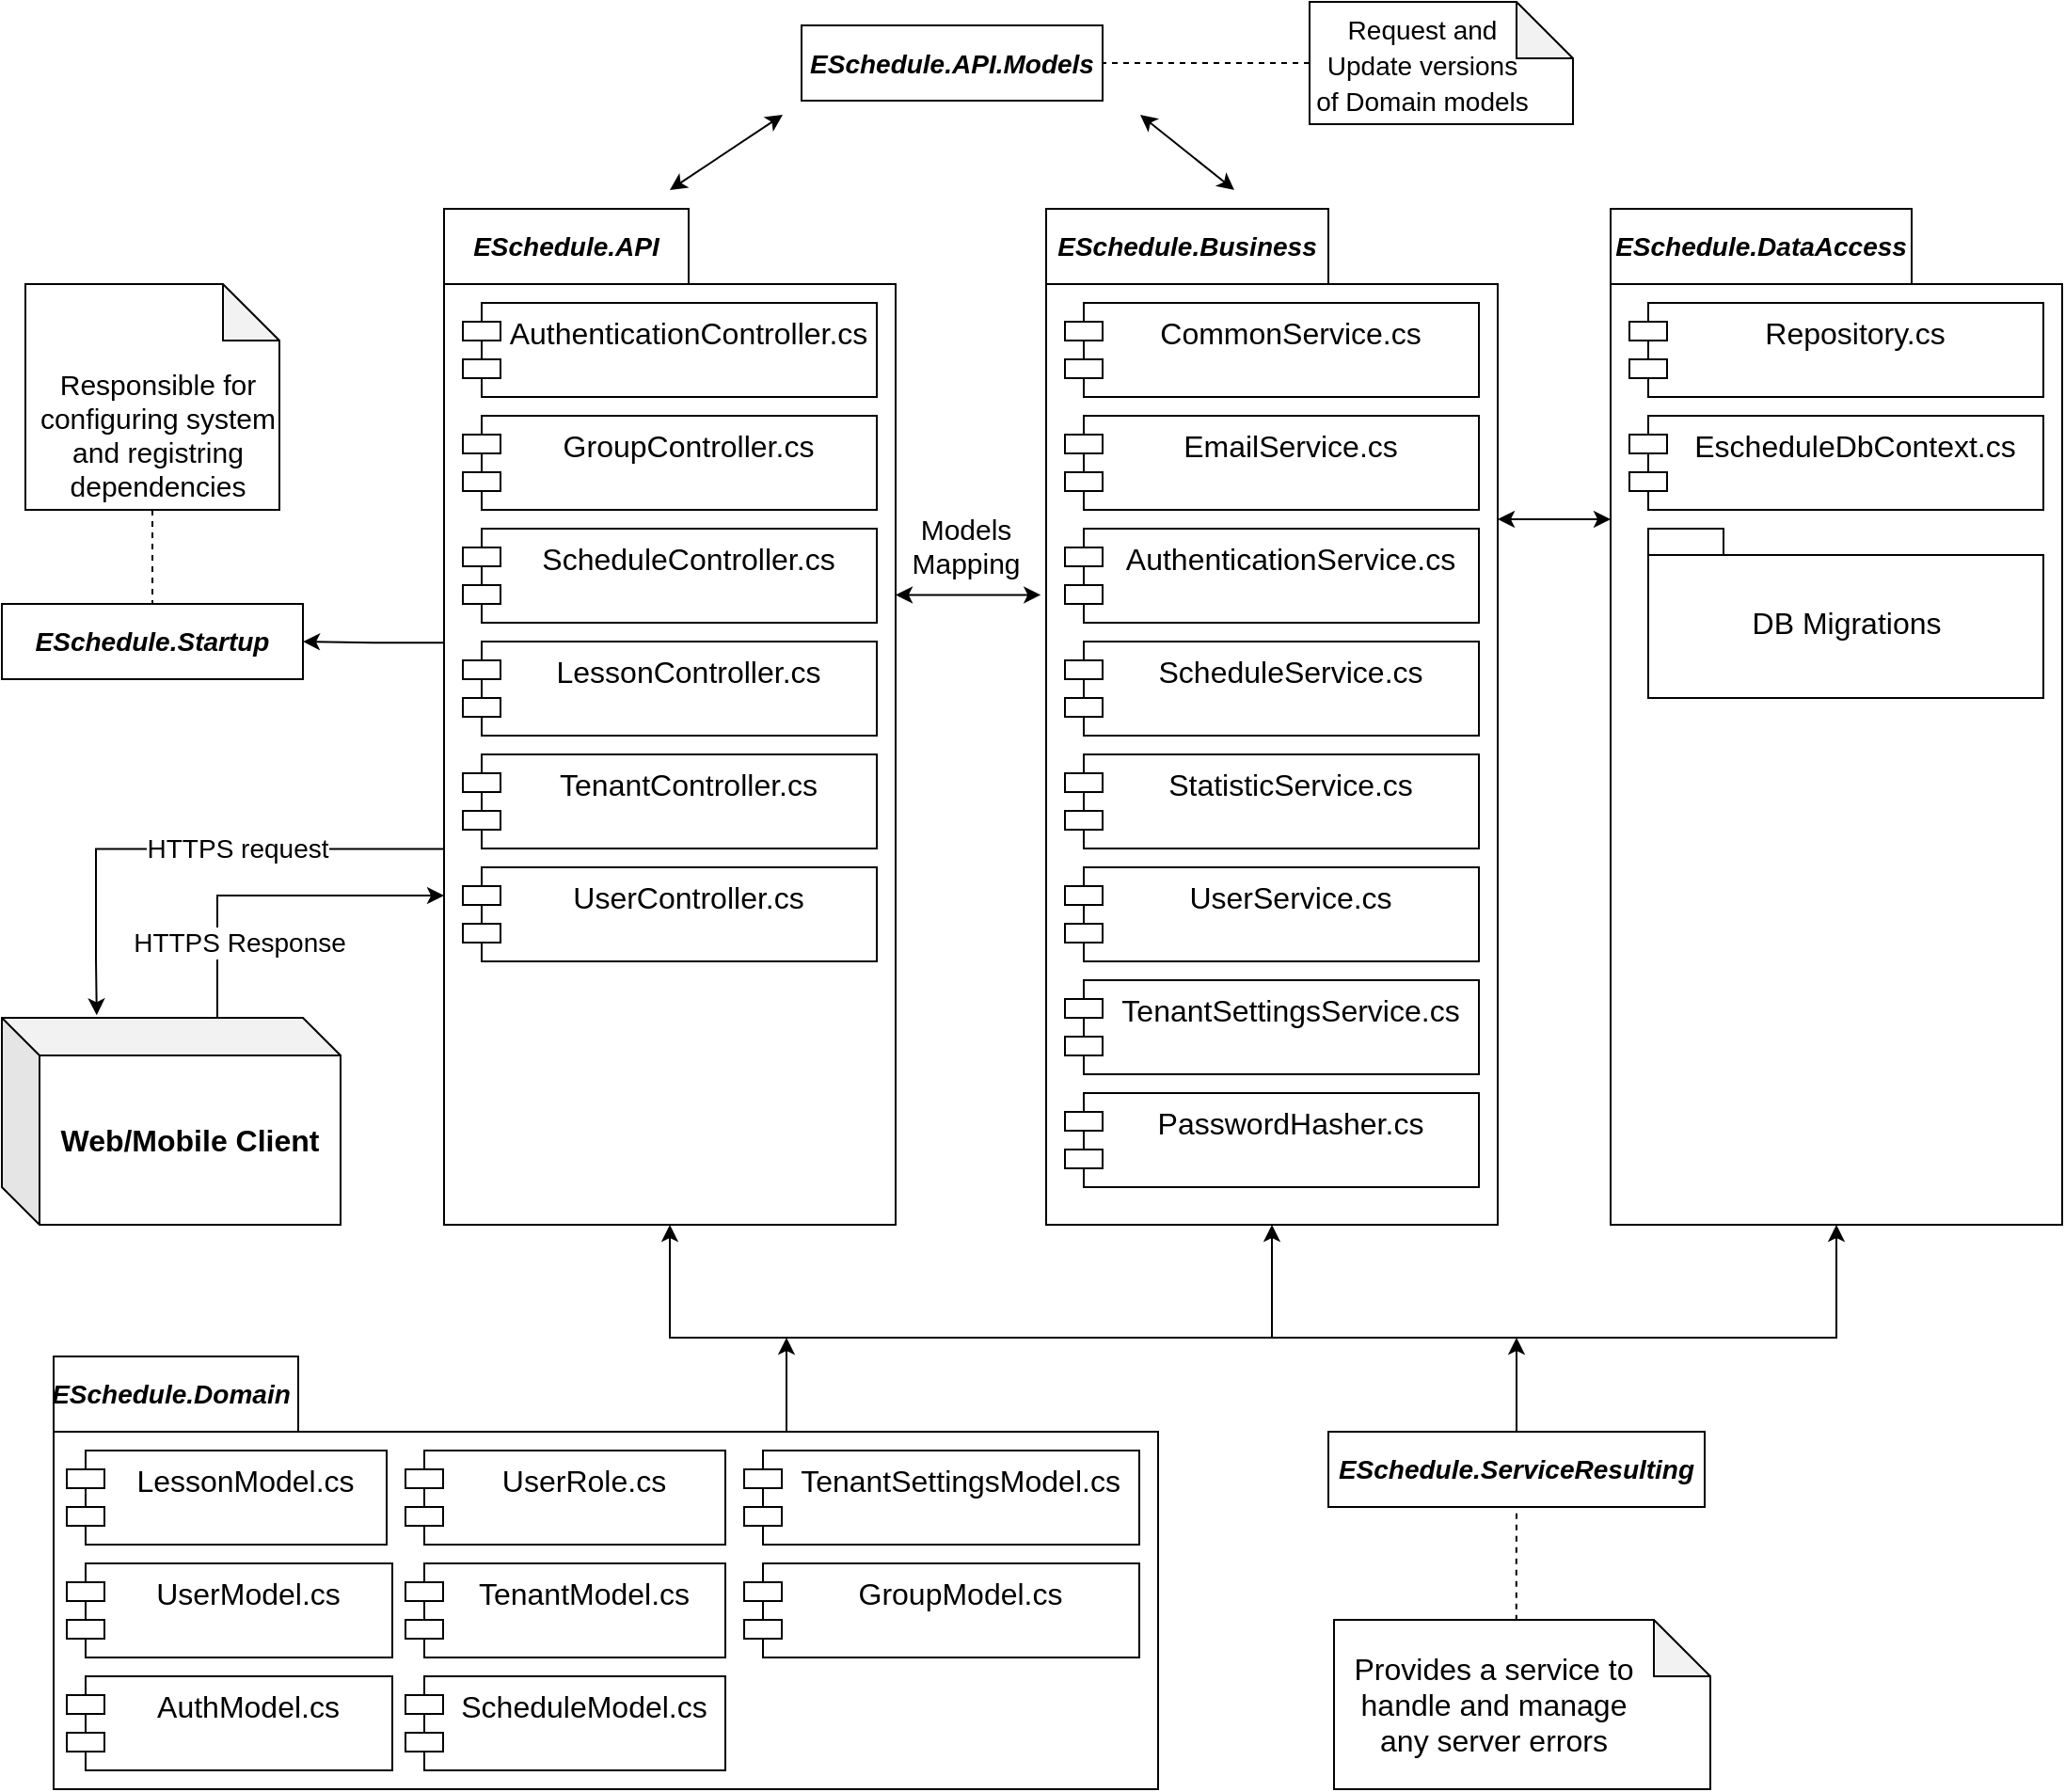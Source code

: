 <mxfile version="21.1.6" type="device">
  <diagram id="EYLsKbg5UcqWic5-Pu-a" name="Page-1">
    <mxGraphModel dx="2365" dy="1822" grid="1" gridSize="10" guides="1" tooltips="1" connect="1" arrows="1" fold="1" page="1" pageScale="1" pageWidth="827" pageHeight="1169" math="0" shadow="0">
      <root>
        <mxCell id="0" />
        <mxCell id="1" parent="0" />
        <mxCell id="1HT-hw9LUTcOWVkIA0JJ-48" style="edgeStyle=none;rounded=0;orthogonalLoop=1;jettySize=auto;html=1;entryX=-0.012;entryY=0.38;entryDx=0;entryDy=0;entryPerimeter=0;fontSize=15;startArrow=classic;startFill=1;endArrow=classic;endFill=1;exitX=1;exitY=0.38;exitDx=0;exitDy=0;exitPerimeter=0;" parent="1" source="1HT-hw9LUTcOWVkIA0JJ-1" target="1HT-hw9LUTcOWVkIA0JJ-12" edge="1">
          <mxGeometry relative="1" as="geometry" />
        </mxCell>
        <mxCell id="1HT-hw9LUTcOWVkIA0JJ-49" value="Models&lt;br&gt;Mapping" style="edgeLabel;html=1;align=center;verticalAlign=middle;resizable=0;points=[];fontSize=15;" parent="1HT-hw9LUTcOWVkIA0JJ-48" vertex="1" connectable="0">
          <mxGeometry x="-0.229" relative="1" as="geometry">
            <mxPoint x="7" y="-26" as="offset" />
          </mxGeometry>
        </mxCell>
        <mxCell id="1HT-hw9LUTcOWVkIA0JJ-88" style="edgeStyle=orthogonalEdgeStyle;rounded=0;orthogonalLoop=1;jettySize=auto;html=1;entryX=0.5;entryY=1;entryDx=0;entryDy=0;entryPerimeter=0;fontSize=16;startArrow=classic;startFill=1;endArrow=classic;endFill=1;exitX=0.5;exitY=1;exitDx=0;exitDy=0;exitPerimeter=0;" parent="1" source="1HT-hw9LUTcOWVkIA0JJ-1" target="1HT-hw9LUTcOWVkIA0JJ-50" edge="1">
          <mxGeometry relative="1" as="geometry">
            <Array as="points">
              <mxPoint x="160" y="690" />
              <mxPoint x="780" y="690" />
            </Array>
          </mxGeometry>
        </mxCell>
        <mxCell id="1HT-hw9LUTcOWVkIA0JJ-94" style="edgeStyle=orthogonalEdgeStyle;rounded=0;orthogonalLoop=1;jettySize=auto;html=1;entryX=1;entryY=0.5;entryDx=0;entryDy=0;fontSize=16;startArrow=none;startFill=0;endArrow=classic;endFill=1;exitX=0;exitY=0.427;exitDx=0;exitDy=0;exitPerimeter=0;" parent="1" source="1HT-hw9LUTcOWVkIA0JJ-1" target="1HT-hw9LUTcOWVkIA0JJ-92" edge="1">
          <mxGeometry relative="1" as="geometry" />
        </mxCell>
        <mxCell id="YAeFexJNuAZpIABK3IVW-4" style="edgeStyle=orthogonalEdgeStyle;rounded=0;orthogonalLoop=1;jettySize=auto;html=1;exitX=0.002;exitY=0.63;exitDx=0;exitDy=0;exitPerimeter=0;entryX=0.28;entryY=-0.012;entryDx=0;entryDy=0;entryPerimeter=0;fontSize=16;" parent="1" source="1HT-hw9LUTcOWVkIA0JJ-1" target="YAeFexJNuAZpIABK3IVW-2" edge="1">
          <mxGeometry relative="1" as="geometry">
            <Array as="points">
              <mxPoint x="-145" y="430" />
              <mxPoint x="-145" y="489" />
            </Array>
          </mxGeometry>
        </mxCell>
        <mxCell id="1HT-hw9LUTcOWVkIA0JJ-1" value="" style="shape=folder;fontStyle=1;spacingTop=10;tabWidth=130;tabHeight=40;tabPosition=left;html=1;" parent="1" vertex="1">
          <mxGeometry x="40" y="90" width="240" height="540" as="geometry" />
        </mxCell>
        <mxCell id="1HT-hw9LUTcOWVkIA0JJ-43" style="rounded=0;orthogonalLoop=1;jettySize=auto;html=1;fontSize=15;endArrow=classic;endFill=1;startArrow=classic;startFill=1;" parent="1" edge="1">
          <mxGeometry relative="1" as="geometry">
            <mxPoint x="160" y="80" as="sourcePoint" />
            <mxPoint x="220" y="40" as="targetPoint" />
          </mxGeometry>
        </mxCell>
        <mxCell id="1HT-hw9LUTcOWVkIA0JJ-4" value="&lt;font style=&quot;font-size: 14px;&quot;&gt;&lt;b style=&quot;border-color: var(--border-color);&quot;&gt;&lt;i style=&quot;border-color: var(--border-color);&quot;&gt;ESchedule&lt;/i&gt;&lt;/b&gt;&lt;b&gt;&lt;i&gt;.API&lt;/i&gt;&lt;/b&gt;&lt;/font&gt;" style="text;html=1;strokeColor=none;fillColor=none;align=center;verticalAlign=middle;whiteSpace=wrap;rounded=0;" parent="1" vertex="1">
          <mxGeometry x="40" y="90" width="130" height="40" as="geometry" />
        </mxCell>
        <mxCell id="1HT-hw9LUTcOWVkIA0JJ-6" value="AuthenticationController.cs" style="shape=module;align=left;spacingLeft=20;align=center;verticalAlign=top;fontSize=16;" parent="1" vertex="1">
          <mxGeometry x="50" y="140" width="220" height="50" as="geometry" />
        </mxCell>
        <mxCell id="1HT-hw9LUTcOWVkIA0JJ-7" value="GroupController.cs" style="shape=module;align=left;spacingLeft=20;align=center;verticalAlign=top;fontSize=16;" parent="1" vertex="1">
          <mxGeometry x="50" y="200" width="220" height="50" as="geometry" />
        </mxCell>
        <mxCell id="1HT-hw9LUTcOWVkIA0JJ-8" value="ScheduleController.cs" style="shape=module;align=left;spacingLeft=20;align=center;verticalAlign=top;fontSize=16;" parent="1" vertex="1">
          <mxGeometry x="50" y="260" width="220" height="50" as="geometry" />
        </mxCell>
        <mxCell id="1HT-hw9LUTcOWVkIA0JJ-9" value="LessonController.cs" style="shape=module;align=left;spacingLeft=20;align=center;verticalAlign=top;fontSize=16;" parent="1" vertex="1">
          <mxGeometry x="50" y="320" width="220" height="50" as="geometry" />
        </mxCell>
        <mxCell id="1HT-hw9LUTcOWVkIA0JJ-10" value="TenantController.cs" style="shape=module;align=left;spacingLeft=20;align=center;verticalAlign=top;fontSize=16;" parent="1" vertex="1">
          <mxGeometry x="50" y="380" width="220" height="50" as="geometry" />
        </mxCell>
        <mxCell id="1HT-hw9LUTcOWVkIA0JJ-11" value="UserController.cs" style="shape=module;align=left;spacingLeft=20;align=center;verticalAlign=top;fontSize=16;" parent="1" vertex="1">
          <mxGeometry x="50" y="440" width="220" height="50" as="geometry" />
        </mxCell>
        <mxCell id="1HT-hw9LUTcOWVkIA0JJ-89" style="edgeStyle=orthogonalEdgeStyle;rounded=0;orthogonalLoop=1;jettySize=auto;html=1;fontSize=16;startArrow=classic;startFill=1;endArrow=none;endFill=0;" parent="1" source="1HT-hw9LUTcOWVkIA0JJ-12" edge="1">
          <mxGeometry relative="1" as="geometry">
            <mxPoint x="480" y="690" as="targetPoint" />
          </mxGeometry>
        </mxCell>
        <mxCell id="1HT-hw9LUTcOWVkIA0JJ-12" value="" style="shape=folder;fontStyle=1;spacingTop=10;tabWidth=150;tabHeight=40;tabPosition=left;html=1;" parent="1" vertex="1">
          <mxGeometry x="360" y="90" width="240" height="540" as="geometry" />
        </mxCell>
        <mxCell id="1HT-hw9LUTcOWVkIA0JJ-13" value="&lt;font style=&quot;font-size: 14px;&quot;&gt;&lt;b style=&quot;border-color: var(--border-color);&quot;&gt;&lt;i style=&quot;border-color: var(--border-color);&quot;&gt;ESchedule&lt;/i&gt;&lt;/b&gt;&lt;b&gt;&lt;i&gt;.Business&lt;/i&gt;&lt;/b&gt;&lt;/font&gt;" style="text;html=1;strokeColor=none;fillColor=none;align=center;verticalAlign=middle;whiteSpace=wrap;rounded=0;" parent="1" vertex="1">
          <mxGeometry x="360" y="90" width="150" height="40" as="geometry" />
        </mxCell>
        <mxCell id="1HT-hw9LUTcOWVkIA0JJ-14" value="CommonService.cs" style="shape=module;align=left;spacingLeft=20;align=center;verticalAlign=top;fontSize=16;" parent="1" vertex="1">
          <mxGeometry x="370" y="140" width="220" height="50" as="geometry" />
        </mxCell>
        <mxCell id="1HT-hw9LUTcOWVkIA0JJ-15" value="EmailService.cs" style="shape=module;align=left;spacingLeft=20;align=center;verticalAlign=top;fontSize=16;" parent="1" vertex="1">
          <mxGeometry x="370" y="200" width="220" height="50" as="geometry" />
        </mxCell>
        <mxCell id="1HT-hw9LUTcOWVkIA0JJ-71" style="edgeStyle=none;rounded=0;orthogonalLoop=1;jettySize=auto;html=1;entryX=0;entryY=0;entryDx=0;entryDy=165;entryPerimeter=0;fontSize=16;startArrow=classic;startFill=1;endArrow=classic;endFill=1;exitX=0;exitY=0;exitDx=240.0;exitDy=165;exitPerimeter=0;" parent="1" source="1HT-hw9LUTcOWVkIA0JJ-12" target="1HT-hw9LUTcOWVkIA0JJ-50" edge="1">
          <mxGeometry relative="1" as="geometry">
            <mxPoint x="600" y="283" as="sourcePoint" />
          </mxGeometry>
        </mxCell>
        <mxCell id="1HT-hw9LUTcOWVkIA0JJ-20" value="AuthenticationService.cs" style="shape=module;align=left;spacingLeft=20;align=center;verticalAlign=top;fontSize=16;" parent="1" vertex="1">
          <mxGeometry x="370" y="260" width="220" height="50" as="geometry" />
        </mxCell>
        <mxCell id="1HT-hw9LUTcOWVkIA0JJ-21" value="ScheduleService.cs" style="shape=module;align=left;spacingLeft=20;align=center;verticalAlign=top;fontSize=16;" parent="1" vertex="1">
          <mxGeometry x="370" y="320" width="220" height="50" as="geometry" />
        </mxCell>
        <mxCell id="1HT-hw9LUTcOWVkIA0JJ-22" value="StatisticService.cs" style="shape=module;align=left;spacingLeft=20;align=center;verticalAlign=top;fontSize=16;" parent="1" vertex="1">
          <mxGeometry x="370" y="380" width="220" height="50" as="geometry" />
        </mxCell>
        <mxCell id="1HT-hw9LUTcOWVkIA0JJ-23" value="UserService.cs" style="shape=module;align=left;spacingLeft=20;align=center;verticalAlign=top;fontSize=16;" parent="1" vertex="1">
          <mxGeometry x="370" y="440" width="220" height="50" as="geometry" />
        </mxCell>
        <mxCell id="1HT-hw9LUTcOWVkIA0JJ-24" value="TenantSettingsService.cs" style="shape=module;align=left;spacingLeft=20;align=center;verticalAlign=top;fontSize=16;" parent="1" vertex="1">
          <mxGeometry x="370" y="500" width="220" height="50" as="geometry" />
        </mxCell>
        <mxCell id="1HT-hw9LUTcOWVkIA0JJ-25" value="PasswordHasher.cs" style="shape=module;align=left;spacingLeft=20;align=center;verticalAlign=top;fontSize=16;" parent="1" vertex="1">
          <mxGeometry x="370" y="560" width="220" height="50" as="geometry" />
        </mxCell>
        <mxCell id="1HT-hw9LUTcOWVkIA0JJ-42" style="edgeStyle=orthogonalEdgeStyle;rounded=0;orthogonalLoop=1;jettySize=auto;html=1;entryX=1;entryY=0.5;entryDx=0;entryDy=0;fontSize=15;endArrow=none;endFill=0;dashed=1;" parent="1" source="1HT-hw9LUTcOWVkIA0JJ-41" target="1HT-hw9LUTcOWVkIA0JJ-27" edge="1">
          <mxGeometry relative="1" as="geometry" />
        </mxCell>
        <mxCell id="1HT-hw9LUTcOWVkIA0JJ-41" value="" style="shape=note;whiteSpace=wrap;html=1;backgroundOutline=1;darkOpacity=0.05;fontSize=15;" parent="1" vertex="1">
          <mxGeometry x="500" y="-20" width="140" height="65" as="geometry" />
        </mxCell>
        <mxCell id="1HT-hw9LUTcOWVkIA0JJ-27" value="&lt;font style=&quot;font-size: 14px;&quot;&gt;&lt;b style=&quot;border-color: var(--border-color);&quot;&gt;&lt;i style=&quot;border-color: var(--border-color);&quot;&gt;ESchedule&lt;/i&gt;&lt;/b&gt;&lt;b&gt;&lt;i&gt;.API.Models&lt;/i&gt;&lt;/b&gt;&lt;/font&gt;" style="text;html=1;align=center;verticalAlign=middle;whiteSpace=wrap;rounded=0;strokeColor=default;fillColor=default;" parent="1" vertex="1">
          <mxGeometry x="230" y="-7.5" width="160" height="40" as="geometry" />
        </mxCell>
        <mxCell id="1HT-hw9LUTcOWVkIA0JJ-44" style="rounded=0;orthogonalLoop=1;jettySize=auto;html=1;fontSize=15;endArrow=classic;endFill=1;startArrow=classic;startFill=1;" parent="1" edge="1">
          <mxGeometry relative="1" as="geometry">
            <mxPoint x="410" y="40" as="sourcePoint" />
            <mxPoint x="460" y="80" as="targetPoint" />
          </mxGeometry>
        </mxCell>
        <mxCell id="1HT-hw9LUTcOWVkIA0JJ-50" value="" style="shape=folder;fontStyle=1;spacingTop=10;tabWidth=160;tabHeight=40;tabPosition=left;html=1;" parent="1" vertex="1">
          <mxGeometry x="660" y="90" width="240" height="540" as="geometry" />
        </mxCell>
        <mxCell id="1HT-hw9LUTcOWVkIA0JJ-51" value="&lt;font style=&quot;font-size: 14px;&quot;&gt;&lt;b style=&quot;border-color: var(--border-color);&quot;&gt;&lt;i style=&quot;border-color: var(--border-color);&quot;&gt;ESchedule&lt;/i&gt;&lt;/b&gt;&lt;b&gt;&lt;i&gt;.DataAccess&lt;/i&gt;&lt;/b&gt;&lt;/font&gt;" style="text;html=1;strokeColor=none;fillColor=none;align=center;verticalAlign=middle;whiteSpace=wrap;rounded=0;" parent="1" vertex="1">
          <mxGeometry x="660" y="90" width="160" height="40" as="geometry" />
        </mxCell>
        <mxCell id="1HT-hw9LUTcOWVkIA0JJ-52" value="Repository.cs" style="shape=module;align=left;spacingLeft=20;align=center;verticalAlign=top;fontSize=16;" parent="1" vertex="1">
          <mxGeometry x="670" y="140" width="220" height="50" as="geometry" />
        </mxCell>
        <mxCell id="1HT-hw9LUTcOWVkIA0JJ-54" value="EscheduleDbContext.cs" style="shape=module;align=left;spacingLeft=20;align=center;verticalAlign=top;fontSize=16;" parent="1" vertex="1">
          <mxGeometry x="670" y="200" width="220" height="50" as="geometry" />
        </mxCell>
        <mxCell id="1HT-hw9LUTcOWVkIA0JJ-60" style="edgeStyle=none;rounded=0;orthogonalLoop=1;jettySize=auto;html=1;exitX=0.75;exitY=1;exitDx=0;exitDy=0;fontSize=15;startArrow=classic;startFill=1;endArrow=classic;endFill=1;" parent="1" source="1HT-hw9LUTcOWVkIA0JJ-54" target="1HT-hw9LUTcOWVkIA0JJ-54" edge="1">
          <mxGeometry relative="1" as="geometry" />
        </mxCell>
        <mxCell id="1HT-hw9LUTcOWVkIA0JJ-61" value="&lt;span style=&quot;font-weight: normal;&quot;&gt;&lt;font style=&quot;font-size: 16px;&quot;&gt;DB Migrations&lt;/font&gt;&lt;/span&gt;" style="shape=folder;fontStyle=1;spacingTop=10;tabWidth=40;tabHeight=14;tabPosition=left;html=1;fontSize=15;strokeColor=default;" parent="1" vertex="1">
          <mxGeometry x="680" y="260" width="210" height="90" as="geometry" />
        </mxCell>
        <mxCell id="1HT-hw9LUTcOWVkIA0JJ-73" value="" style="shape=folder;fontStyle=1;spacingTop=10;tabWidth=130;tabHeight=40;tabPosition=left;html=1;" parent="1" vertex="1">
          <mxGeometry x="-167.5" y="700" width="587" height="230" as="geometry" />
        </mxCell>
        <mxCell id="1HT-hw9LUTcOWVkIA0JJ-90" style="edgeStyle=orthogonalEdgeStyle;rounded=0;orthogonalLoop=1;jettySize=auto;html=1;fontSize=16;startArrow=none;startFill=0;endArrow=classic;endFill=1;" parent="1" edge="1">
          <mxGeometry relative="1" as="geometry">
            <mxPoint x="222" y="690" as="targetPoint" />
            <mxPoint x="222" y="740" as="sourcePoint" />
            <Array as="points">
              <mxPoint x="222" y="700" />
            </Array>
          </mxGeometry>
        </mxCell>
        <mxCell id="1HT-hw9LUTcOWVkIA0JJ-74" value="&lt;font style=&quot;font-size: 14px;&quot;&gt;&lt;b style=&quot;border-color: var(--border-color);&quot;&gt;&lt;i style=&quot;border-color: var(--border-color);&quot;&gt;ESchedule&lt;/i&gt;&lt;/b&gt;&lt;b&gt;&lt;i&gt;.Domain&lt;/i&gt;&lt;/b&gt;&lt;/font&gt;" style="text;html=1;strokeColor=none;fillColor=none;align=center;verticalAlign=middle;whiteSpace=wrap;rounded=0;" parent="1" vertex="1">
          <mxGeometry x="-170" y="700" width="130" height="40" as="geometry" />
        </mxCell>
        <mxCell id="1HT-hw9LUTcOWVkIA0JJ-75" value="UserRole.cs" style="shape=module;align=left;spacingLeft=20;align=center;verticalAlign=top;fontSize=16;" parent="1" vertex="1">
          <mxGeometry x="19.5" y="750" width="170" height="50" as="geometry" />
        </mxCell>
        <mxCell id="1HT-hw9LUTcOWVkIA0JJ-76" value="TenantModel.cs" style="shape=module;align=left;spacingLeft=20;align=center;verticalAlign=top;fontSize=16;" parent="1" vertex="1">
          <mxGeometry x="19.5" y="810" width="170" height="50" as="geometry" />
        </mxCell>
        <mxCell id="1HT-hw9LUTcOWVkIA0JJ-77" value="ScheduleModel.cs" style="shape=module;align=left;spacingLeft=20;align=center;verticalAlign=top;fontSize=16;" parent="1" vertex="1">
          <mxGeometry x="19.5" y="870" width="170" height="50" as="geometry" />
        </mxCell>
        <mxCell id="1HT-hw9LUTcOWVkIA0JJ-78" value="LessonModel.cs" style="shape=module;align=left;spacingLeft=20;align=center;verticalAlign=top;fontSize=16;" parent="1" vertex="1">
          <mxGeometry x="-160.5" y="750" width="170" height="50" as="geometry" />
        </mxCell>
        <mxCell id="1HT-hw9LUTcOWVkIA0JJ-79" value="TenantSettingsModel.cs" style="shape=module;align=left;spacingLeft=20;align=center;verticalAlign=top;fontSize=16;" parent="1" vertex="1">
          <mxGeometry x="199.5" y="750" width="210" height="50" as="geometry" />
        </mxCell>
        <mxCell id="1HT-hw9LUTcOWVkIA0JJ-80" value="GroupModel.cs" style="shape=module;align=left;spacingLeft=20;align=center;verticalAlign=top;fontSize=16;" parent="1" vertex="1">
          <mxGeometry x="199.5" y="810" width="210" height="50" as="geometry" />
        </mxCell>
        <mxCell id="1HT-hw9LUTcOWVkIA0JJ-81" value="AuthModel.cs" style="shape=module;align=left;spacingLeft=20;align=center;verticalAlign=top;fontSize=16;" parent="1" vertex="1">
          <mxGeometry x="-160.5" y="870" width="173" height="50" as="geometry" />
        </mxCell>
        <mxCell id="1HT-hw9LUTcOWVkIA0JJ-82" value="UserModel.cs" style="shape=module;align=left;spacingLeft=20;align=center;verticalAlign=top;fontSize=16;" parent="1" vertex="1">
          <mxGeometry x="-160.5" y="810" width="173" height="50" as="geometry" />
        </mxCell>
        <mxCell id="1HT-hw9LUTcOWVkIA0JJ-91" style="edgeStyle=orthogonalEdgeStyle;rounded=0;orthogonalLoop=1;jettySize=auto;html=1;fontSize=16;startArrow=none;startFill=0;endArrow=classic;endFill=1;exitX=0.5;exitY=0;exitDx=0;exitDy=0;" parent="1" source="1HT-hw9LUTcOWVkIA0JJ-84" edge="1">
          <mxGeometry relative="1" as="geometry">
            <mxPoint x="610" y="690" as="targetPoint" />
          </mxGeometry>
        </mxCell>
        <mxCell id="1HT-hw9LUTcOWVkIA0JJ-84" value="&lt;font style=&quot;font-size: 14px;&quot;&gt;&lt;b style=&quot;border-color: var(--border-color);&quot;&gt;&lt;i style=&quot;border-color: var(--border-color);&quot;&gt;ESchedule&lt;/i&gt;&lt;/b&gt;&lt;b&gt;&lt;i&gt;.ServiceResulting&lt;/i&gt;&lt;/b&gt;&lt;/font&gt;" style="text;html=1;strokeColor=default;fillColor=default;align=center;verticalAlign=middle;whiteSpace=wrap;rounded=0;" parent="1" vertex="1">
          <mxGeometry x="510" y="740" width="200" height="40" as="geometry" />
        </mxCell>
        <mxCell id="1HT-hw9LUTcOWVkIA0JJ-85" value="" style="shape=note;whiteSpace=wrap;html=1;backgroundOutline=1;darkOpacity=0.05;fontSize=16;strokeColor=default;fillColor=default;" parent="1" vertex="1">
          <mxGeometry x="513" y="840" width="200" height="90" as="geometry" />
        </mxCell>
        <mxCell id="1HT-hw9LUTcOWVkIA0JJ-97" style="edgeStyle=orthogonalEdgeStyle;rounded=0;orthogonalLoop=1;jettySize=auto;html=1;entryX=0.5;entryY=1;entryDx=0;entryDy=0;fontSize=16;startArrow=none;startFill=0;endArrow=none;endFill=0;dashed=1;exitX=0.57;exitY=0.004;exitDx=0;exitDy=0;exitPerimeter=0;" parent="1" source="1HT-hw9LUTcOWVkIA0JJ-86" target="1HT-hw9LUTcOWVkIA0JJ-84" edge="1">
          <mxGeometry relative="1" as="geometry">
            <mxPoint x="613" y="900" as="sourcePoint" />
          </mxGeometry>
        </mxCell>
        <mxCell id="1HT-hw9LUTcOWVkIA0JJ-86" value="Provides a service to handle and manage any server errors" style="text;html=1;strokeColor=none;fillColor=none;align=center;verticalAlign=middle;whiteSpace=wrap;rounded=0;fontSize=16;" parent="1" vertex="1">
          <mxGeometry x="513" y="840" width="170" height="90" as="geometry" />
        </mxCell>
        <mxCell id="1HT-hw9LUTcOWVkIA0JJ-92" value="&lt;font style=&quot;font-size: 14px;&quot;&gt;&lt;b&gt;&lt;i&gt;ESchedule.Startup&lt;/i&gt;&lt;/b&gt;&lt;/font&gt;" style="text;html=1;align=center;verticalAlign=middle;whiteSpace=wrap;rounded=0;strokeColor=default;fillColor=default;" parent="1" vertex="1">
          <mxGeometry x="-195" y="300" width="160" height="40" as="geometry" />
        </mxCell>
        <mxCell id="1HT-hw9LUTcOWVkIA0JJ-95" style="edgeStyle=orthogonalEdgeStyle;rounded=0;orthogonalLoop=1;jettySize=auto;html=1;entryX=0.5;entryY=0;entryDx=0;entryDy=0;fontSize=15;endArrow=none;endFill=0;dashed=1;" parent="1" source="1HT-hw9LUTcOWVkIA0JJ-96" edge="1">
          <mxGeometry relative="1" as="geometry">
            <mxPoint x="-115" y="300" as="targetPoint" />
          </mxGeometry>
        </mxCell>
        <mxCell id="1HT-hw9LUTcOWVkIA0JJ-96" value="" style="shape=note;whiteSpace=wrap;html=1;backgroundOutline=1;darkOpacity=0.05;fontSize=15;" parent="1" vertex="1">
          <mxGeometry x="-182.5" y="130" width="135" height="120" as="geometry" />
        </mxCell>
        <mxCell id="YAeFexJNuAZpIABK3IVW-3" style="edgeStyle=orthogonalEdgeStyle;rounded=0;orthogonalLoop=1;jettySize=auto;html=1;entryX=0;entryY=0.676;entryDx=0;entryDy=0;entryPerimeter=0;fontSize=16;exitX=0.636;exitY=0.011;exitDx=0;exitDy=0;exitPerimeter=0;" parent="1" source="YAeFexJNuAZpIABK3IVW-2" target="1HT-hw9LUTcOWVkIA0JJ-1" edge="1">
          <mxGeometry relative="1" as="geometry">
            <Array as="points">
              <mxPoint x="-80" y="455" />
            </Array>
          </mxGeometry>
        </mxCell>
        <mxCell id="YAeFexJNuAZpIABK3IVW-5" value="HTTPS request" style="edgeLabel;html=1;align=center;verticalAlign=middle;resizable=0;points=[];fontSize=14;" parent="YAeFexJNuAZpIABK3IVW-3" vertex="1" connectable="0">
          <mxGeometry x="-0.15" y="1" relative="1" as="geometry">
            <mxPoint x="-3" y="-24" as="offset" />
          </mxGeometry>
        </mxCell>
        <mxCell id="YAeFexJNuAZpIABK3IVW-10" value="HTTPS Response" style="edgeLabel;html=1;align=center;verticalAlign=middle;resizable=0;points=[];fontSize=14;" parent="YAeFexJNuAZpIABK3IVW-3" vertex="1" connectable="0">
          <mxGeometry x="-0.622" y="-3" relative="1" as="geometry">
            <mxPoint x="8" y="-6" as="offset" />
          </mxGeometry>
        </mxCell>
        <mxCell id="YAeFexJNuAZpIABK3IVW-2" value="&lt;font style=&quot;font-size: 16px;&quot;&gt;&lt;b&gt;Web/Mobile Client&lt;/b&gt;&lt;/font&gt;" style="shape=cube;whiteSpace=wrap;html=1;boundedLbl=1;backgroundOutline=1;darkOpacity=0.05;darkOpacity2=0.1;" parent="1" vertex="1">
          <mxGeometry x="-195" y="520" width="180" height="110" as="geometry" />
        </mxCell>
        <mxCell id="YAeFexJNuAZpIABK3IVW-8" value="&lt;font style=&quot;font-size: 14px;&quot;&gt;Request and Update versions&lt;br style=&quot;&quot;&gt;of Domain models&lt;/font&gt;" style="text;html=1;strokeColor=none;fillColor=none;align=center;verticalAlign=middle;whiteSpace=wrap;rounded=0;fontSize=16;" parent="1" vertex="1">
          <mxGeometry x="500" y="-11.25" width="120" height="47.5" as="geometry" />
        </mxCell>
        <mxCell id="YAeFexJNuAZpIABK3IVW-11" value="&lt;span style=&quot;font-size: 15px;&quot;&gt;Responsible for configuring system and registring dependencies&lt;/span&gt;" style="text;html=1;strokeColor=none;fillColor=none;align=center;verticalAlign=middle;whiteSpace=wrap;rounded=0;fontSize=14;" parent="1" vertex="1">
          <mxGeometry x="-177.5" y="170" width="130" height="80" as="geometry" />
        </mxCell>
      </root>
    </mxGraphModel>
  </diagram>
</mxfile>

